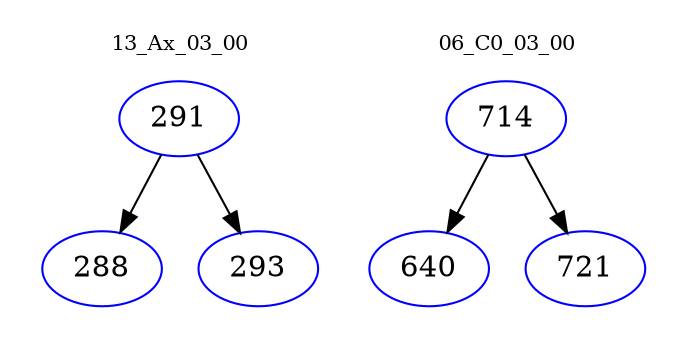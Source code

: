 digraph{
subgraph cluster_0 {
color = white
label = "13_Ax_03_00";
fontsize=10;
T0_291 [label="291", color="blue"]
T0_291 -> T0_288 [color="black"]
T0_288 [label="288", color="blue"]
T0_291 -> T0_293 [color="black"]
T0_293 [label="293", color="blue"]
}
subgraph cluster_1 {
color = white
label = "06_C0_03_00";
fontsize=10;
T1_714 [label="714", color="blue"]
T1_714 -> T1_640 [color="black"]
T1_640 [label="640", color="blue"]
T1_714 -> T1_721 [color="black"]
T1_721 [label="721", color="blue"]
}
}
